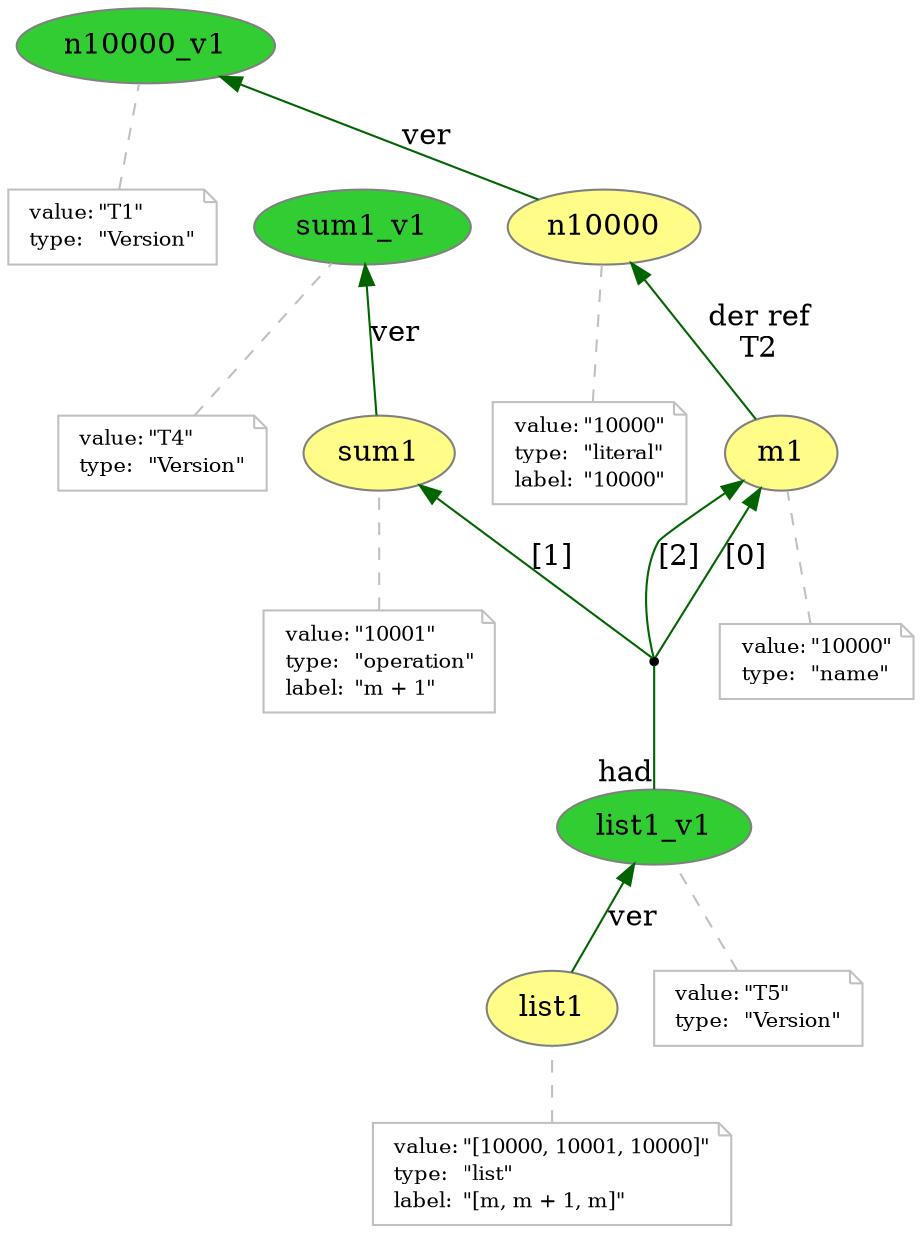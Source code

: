 digraph "PROV" { size="16,12"; rankdir="BT";
"http://example.org/n10000" [fillcolor="#FFFC87",color="#808080",style="filled",label="n10000",URL="http://example.org/n10000"]
"-attrs0" [color="gray",shape="note",fontsize="10",fontcolor="black",label=<<TABLE cellpadding="0" border="0">
	<TR>
	    <TD align="left">value:</TD>
	    <TD align="left">&quot;10000&quot;</TD>
	</TR>
	<TR>
	    <TD align="left">type:</TD>
	    <TD align="left">&quot;literal&quot;</TD>
	</TR>
	<TR>
	    <TD align="left">label:</TD>
	    <TD align="left">&quot;10000&quot;</TD>
	</TR>
</TABLE>>]
"-attrs0" -> "http://example.org/n10000" [color="gray",style="dashed",arrowhead="none"]
"http://example.org/n10000_v1" [fillcolor="#32CD32",color="#808080",style="filled",label="n10000_v1",URL="http://example.org/n10000_v1"]
"-attrs1" [color="gray",shape="note",fontsize="10",fontcolor="black",label=<<TABLE cellpadding="0" border="0">
	<TR>
	    <TD align="left">value:</TD>
	    <TD align="left">&quot;T1&quot;</TD>
	</TR>
	<TR>
	    <TD align="left">type:</TD>
	    <TD align="left">&quot;Version&quot;</TD>
	</TR>
</TABLE>>]
"-attrs1" -> "http://example.org/n10000_v1" [color="gray",style="dashed",arrowhead="none"]
"http://example.org/n10000" -> "http://example.org/n10000_v1" [labelfontsize="8",labeldistance="1.5",color="darkgreen",labelangle="60.0",rotation="20",label="ver"]
"http://example.org/m1" [fillcolor="#FFFC87",color="#808080",style="filled",label="m1",URL="http://example.org/m1"]
"-attrs2" [color="gray",shape="note",fontsize="10",fontcolor="black",label=<<TABLE cellpadding="0" border="0">
	<TR>
	    <TD align="left">value:</TD>
	    <TD align="left">&quot;10000&quot;</TD>
	</TR>
	<TR>
	    <TD align="left">type:</TD>
	    <TD align="left">&quot;name&quot;</TD>
	</TR>
</TABLE>>]
"-attrs2" -> "http://example.org/m1" [color="gray",style="dashed",arrowhead="none"]
"http://example.org/m1" -> "http://example.org/n10000" [labelfontsize="8",labeldistance="1.5",color="darkgreen",labelangle="60.0",rotation="20",label="der ref
T2"]
"http://example.org/sum1" [fillcolor="#FFFC87",color="#808080",style="filled",label="sum1",URL="http://example.org/sum1"]
"-attrs3" [color="gray",shape="note",fontsize="10",fontcolor="black",label=<<TABLE cellpadding="0" border="0">
	<TR>
	    <TD align="left">value:</TD>
	    <TD align="left">&quot;10001&quot;</TD>
	</TR>
	<TR>
	    <TD align="left">type:</TD>
	    <TD align="left">&quot;operation&quot;</TD>
	</TR>
	<TR>
	    <TD align="left">label:</TD>
	    <TD align="left">&quot;m + 1&quot;</TD>
	</TR>
</TABLE>>]
"-attrs3" -> "http://example.org/sum1" [color="gray",style="dashed",arrowhead="none"]
"http://example.org/sum1_v1" [fillcolor="#32CD32",color="#808080",style="filled",label="sum1_v1",URL="http://example.org/sum1_v1"]
"-attrs4" [color="gray",shape="note",fontsize="10",fontcolor="black",label=<<TABLE cellpadding="0" border="0">
	<TR>
	    <TD align="left">value:</TD>
	    <TD align="left">&quot;T4&quot;</TD>
	</TR>
	<TR>
	    <TD align="left">type:</TD>
	    <TD align="left">&quot;Version&quot;</TD>
	</TR>
</TABLE>>]
"-attrs4" -> "http://example.org/sum1_v1" [color="gray",style="dashed",arrowhead="none"]
"http://example.org/sum1" -> "http://example.org/sum1_v1" [labelfontsize="8",labeldistance="1.5",color="darkgreen",labelangle="60.0",rotation="20",label="ver"]
"http://example.org/list1" [fillcolor="#FFFC87",color="#808080",style="filled",label="list1",URL="http://example.org/list1"]
"-attrs5" [color="gray",shape="note",fontsize="10",fontcolor="black",label=<<TABLE cellpadding="0" border="0">
	<TR>
	    <TD align="left">value:</TD>
	    <TD align="left">&quot;[10000, 10001, 10000]&quot;</TD>
	</TR>
	<TR>
	    <TD align="left">type:</TD>
	    <TD align="left">&quot;list&quot;</TD>
	</TR>
	<TR>
	    <TD align="left">label:</TD>
	    <TD align="left">&quot;[m, m + 1, m]&quot;</TD>
	</TR>
</TABLE>>]
"-attrs5" -> "http://example.org/list1" [color="gray",style="dashed",arrowhead="none"]
"http://example.org/list1_v1" [fillcolor="#32CD32",color="#808080",style="filled",label="list1_v1",URL="http://example.org/list1_v1"]
"-attrs6" [color="gray",shape="note",fontsize="10",fontcolor="black",label=<<TABLE cellpadding="0" border="0">
	<TR>
	    <TD align="left">value:</TD>
	    <TD align="left">&quot;T5&quot;</TD>
	</TR>
	<TR>
	    <TD align="left">type:</TD>
	    <TD align="left">&quot;Version&quot;</TD>
	</TR>
</TABLE>>]
"-attrs6" -> "http://example.org/list1_v1" [color="gray",style="dashed",arrowhead="none"]
"http://example.org/list1" -> "http://example.org/list1_v1" [labelfontsize="8",labeldistance="1.5",color="darkgreen",labelangle="60.0",rotation="20",label="ver"]
"bn0" [shape="point",label=""]
"http://example.org/list1_v1" -> "bn0" [arrowhead="none",taillabel="had",color="darkgreen"]
"bn0" -> "http://example.org/m1" [labelfontsize="8",labeldistance="1.5",color="darkgreen",labelangle="60.0",rotation="20",label="[0]"]
"bn0" -> "http://example.org/sum1" [labelfontsize="8",labeldistance="1.5",color="darkgreen",labelangle="60.0",rotation="20",label="[1]"]
"bn0" -> "http://example.org/m1" [labelfontsize="8",labeldistance="1.5",color="darkgreen",labelangle="60.0",rotation="20",label="[2]"]
}